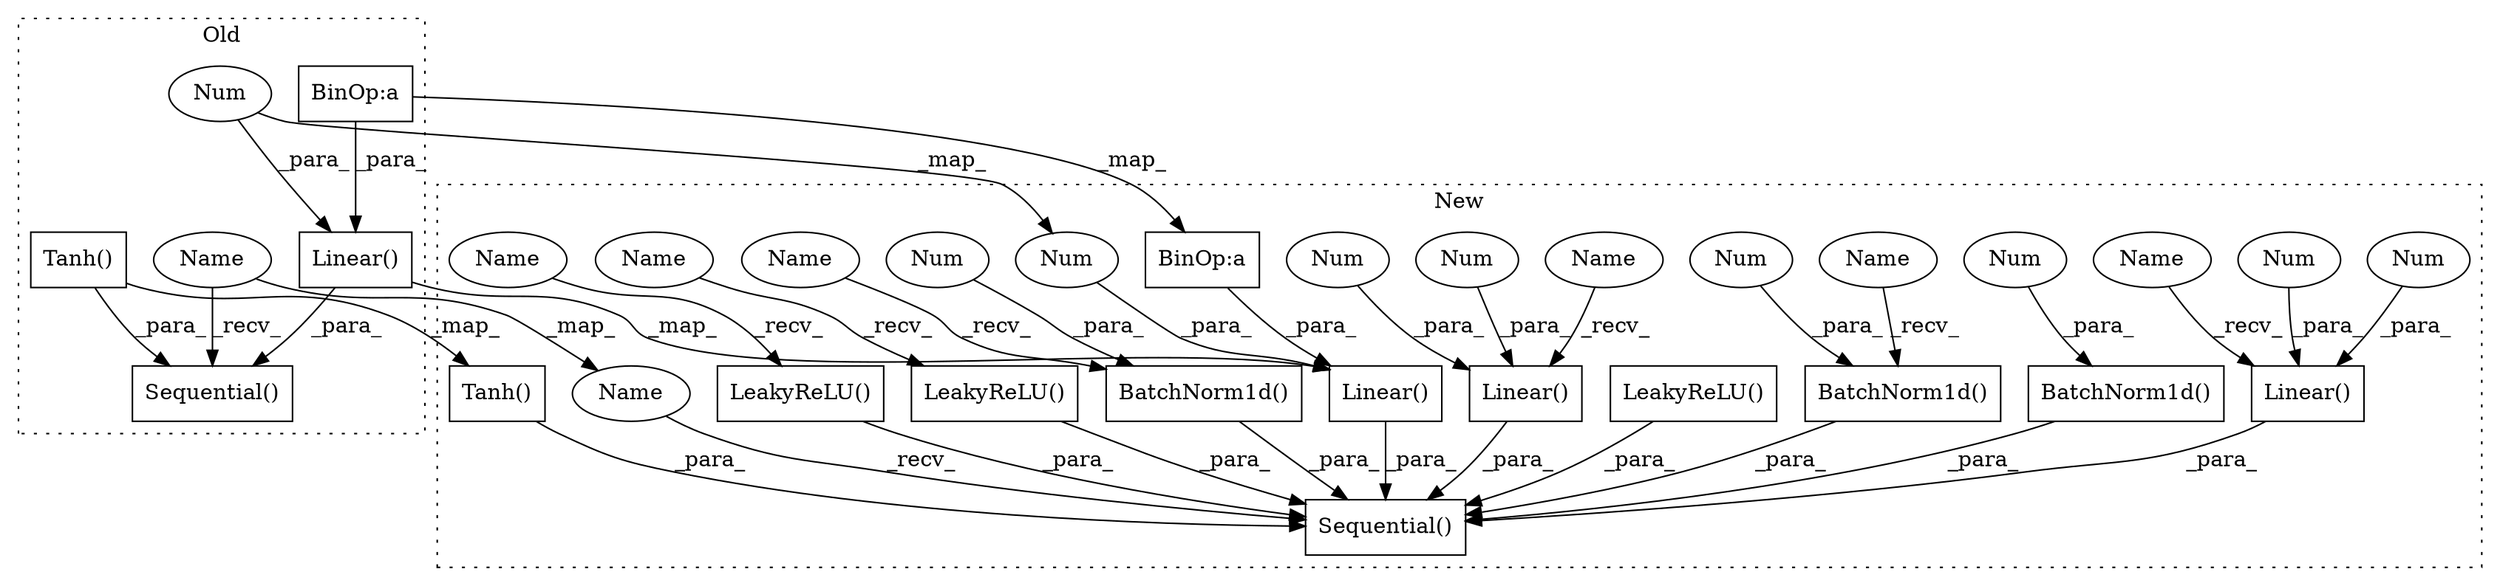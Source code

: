digraph G {
subgraph cluster0 {
1 [label="Sequential()" a="75" s="3003,3228" l="21,6" shape="box"];
4 [label="Linear()" a="75" s="3145,3210" l="10,1" shape="box"];
7 [label="BinOp:a" a="82" s="3165" l="30" shape="box"];
10 [label="Tanh()" a="75" s="3219" l="9" shape="box"];
23 [label="Num" a="76" s="3155" l="4" shape="ellipse"];
33 [label="Name" a="87" s="3003" l="2" shape="ellipse"];
label = "Old";
style="dotted";
}
subgraph cluster1 {
2 [label="BatchNorm1d()" a="75" s="1915,1968" l="15,1" shape="box"];
3 [label="Linear()" a="75" s="1888,1906" l="10,1" shape="box"];
5 [label="Linear()" a="75" s="2352,2417" l="10,1" shape="box"];
6 [label="BatchNorm1d()" a="75" s="2069,2122" l="15,1" shape="box"];
8 [label="BinOp:a" a="82" s="2372" l="30" shape="box"];
9 [label="Tanh()" a="75" s="2426" l="9" shape="box"];
11 [label="Sequential()" a="75" s="1759,2435" l="21,6" shape="box"];
12 [label="BatchNorm1d()" a="75" s="2224,2278" l="15,1" shape="box"];
13 [label="Num" a="76" s="2239" l="4" shape="ellipse"];
14 [label="Num" a="76" s="1903" l="3" shape="ellipse"];
15 [label="Num" a="76" s="1898" l="3" shape="ellipse"];
16 [label="Num" a="76" s="1930" l="3" shape="ellipse"];
17 [label="Num" a="76" s="2084" l="3" shape="ellipse"];
18 [label="LeakyReLU()" a="75" s="1977,2018" l="13,15" shape="box"];
19 [label="Linear()" a="75" s="2196,2215" l="10,1" shape="box"];
20 [label="Num" a="76" s="2206" l="3" shape="ellipse"];
21 [label="Num" a="76" s="2211" l="4" shape="ellipse"];
22 [label="LeakyReLU()" a="75" s="1823,1864" l="13,15" shape="box"];
24 [label="Num" a="76" s="2362" l="4" shape="ellipse"];
25 [label="LeakyReLU()" a="75" s="2131,2172" l="13,15" shape="box"];
26 [label="Name" a="87" s="1888" l="2" shape="ellipse"];
27 [label="Name" a="87" s="2196" l="2" shape="ellipse"];
28 [label="Name" a="87" s="1759" l="2" shape="ellipse"];
29 [label="Name" a="87" s="1823" l="2" shape="ellipse"];
30 [label="Name" a="87" s="2224" l="2" shape="ellipse"];
31 [label="Name" a="87" s="1915" l="2" shape="ellipse"];
32 [label="Name" a="87" s="1977" l="2" shape="ellipse"];
label = "New";
style="dotted";
}
2 -> 11 [label="_para_"];
3 -> 11 [label="_para_"];
4 -> 5 [label="_map_"];
4 -> 1 [label="_para_"];
5 -> 11 [label="_para_"];
6 -> 11 [label="_para_"];
7 -> 8 [label="_map_"];
7 -> 4 [label="_para_"];
8 -> 5 [label="_para_"];
9 -> 11 [label="_para_"];
10 -> 1 [label="_para_"];
10 -> 9 [label="_map_"];
12 -> 11 [label="_para_"];
13 -> 12 [label="_para_"];
14 -> 3 [label="_para_"];
15 -> 3 [label="_para_"];
16 -> 2 [label="_para_"];
17 -> 6 [label="_para_"];
18 -> 11 [label="_para_"];
19 -> 11 [label="_para_"];
20 -> 19 [label="_para_"];
21 -> 19 [label="_para_"];
22 -> 11 [label="_para_"];
23 -> 24 [label="_map_"];
23 -> 4 [label="_para_"];
24 -> 5 [label="_para_"];
25 -> 11 [label="_para_"];
26 -> 3 [label="_recv_"];
27 -> 19 [label="_recv_"];
28 -> 11 [label="_recv_"];
29 -> 22 [label="_recv_"];
30 -> 12 [label="_recv_"];
31 -> 2 [label="_recv_"];
32 -> 18 [label="_recv_"];
33 -> 1 [label="_recv_"];
33 -> 28 [label="_map_"];
}